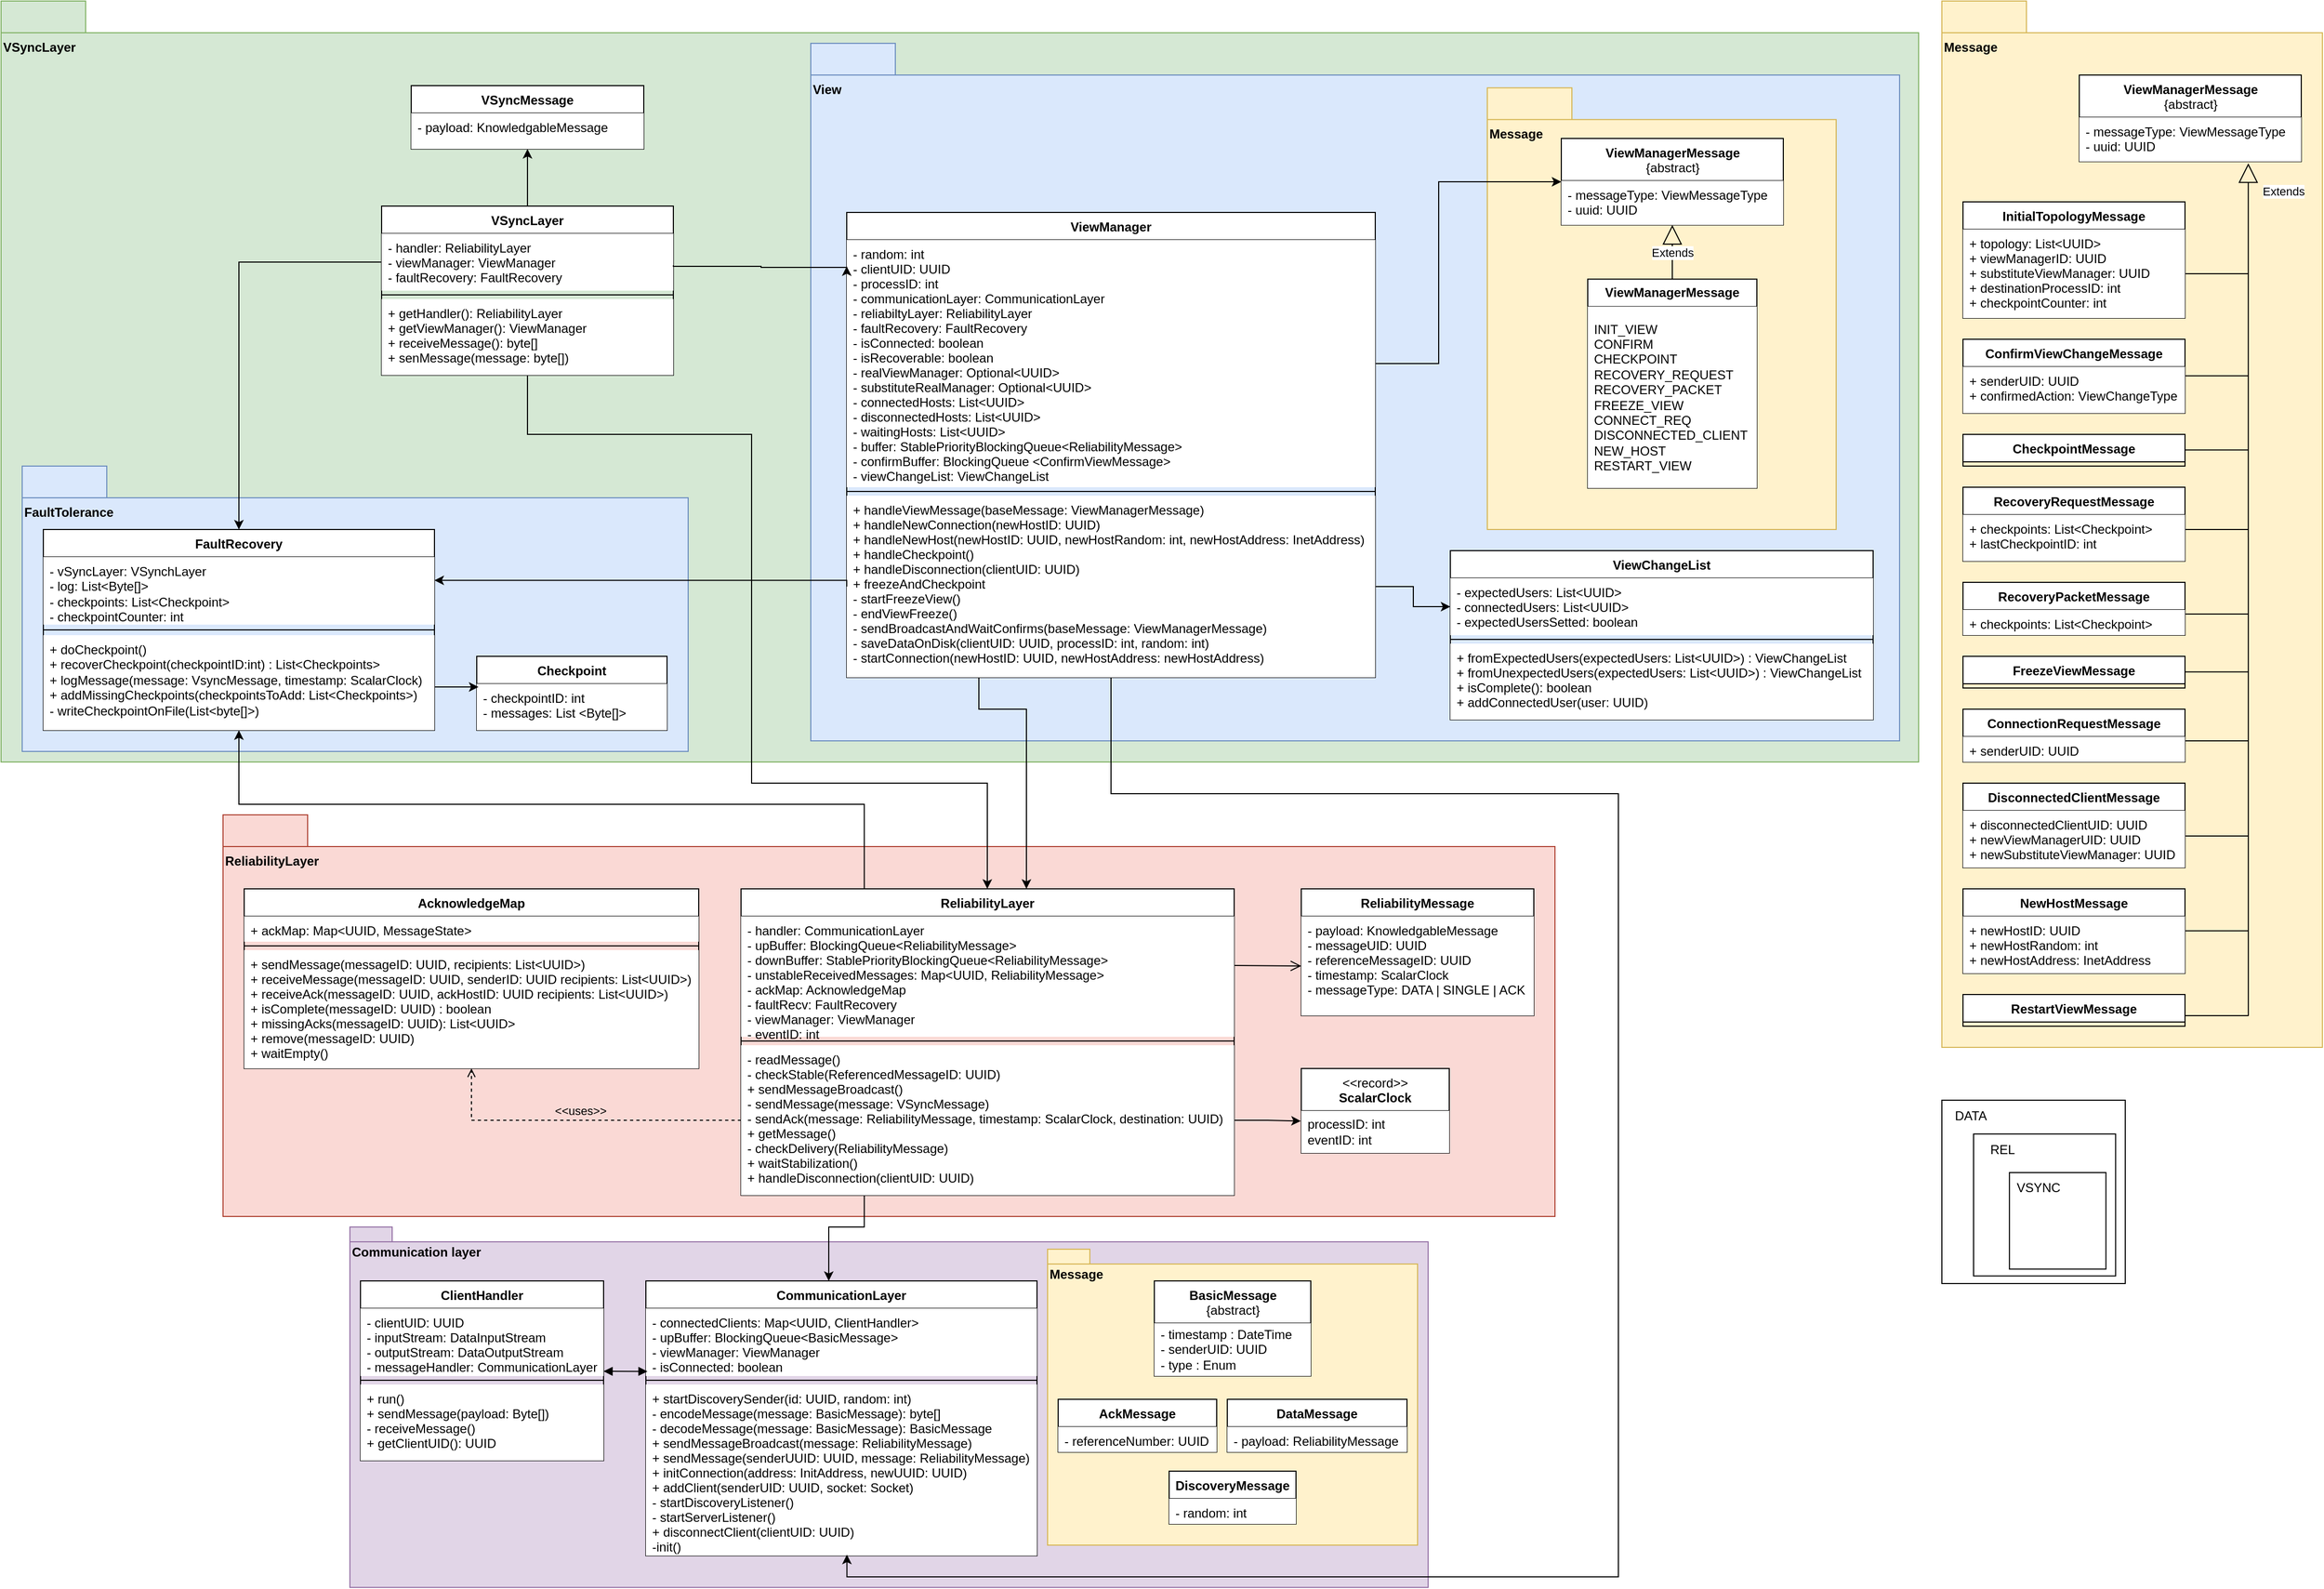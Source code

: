 <mxfile version="21.6.9" type="device" pages="2">
  <diagram id="uH54kyftliJ96vURA3TG" name="UML">
    <mxGraphModel dx="2590" dy="596" grid="1" gridSize="10" guides="1" tooltips="1" connect="1" arrows="1" fold="1" page="1" pageScale="1" pageWidth="1169" pageHeight="827" background="none" math="0" shadow="0">
      <root>
        <mxCell id="0" />
        <mxCell id="1" parent="0" />
        <mxCell id="aEsfOTunfuwP_dCFcCgE-9" value="VSyncLayer" style="shape=folder;fontStyle=1;tabWidth=80;tabHeight=30;tabPosition=left;html=1;boundedLbl=1;whiteSpace=wrap;align=left;verticalAlign=top;fillColor=#d5e8d4;strokeColor=#82b366;" parent="1" vertex="1">
          <mxGeometry x="-1066" y="90" width="1814" height="720" as="geometry" />
        </mxCell>
        <mxCell id="Ba6T_ooh9Mtlx2RINqY4-15" value="" style="group" parent="1" vertex="1" connectable="0">
          <mxGeometry x="-736" y="1250" width="1020" height="341" as="geometry" />
        </mxCell>
        <mxCell id="Ba6T_ooh9Mtlx2RINqY4-1" value="Communication layer" style="shape=folder;fontStyle=1;spacingTop=10;tabWidth=40;tabHeight=14;tabPosition=left;html=1;whiteSpace=wrap;align=left;verticalAlign=top;labelBackgroundColor=none;fillColor=#e1d5e7;strokeColor=#9673a6;" parent="Ba6T_ooh9Mtlx2RINqY4-15" vertex="1">
          <mxGeometry width="1020" height="341" as="geometry" />
        </mxCell>
        <mxCell id="1DaD0b_Yj19bJ4eFErKd-1" value="CommunicationLayer" style="swimlane;fontStyle=1;align=center;verticalAlign=top;childLayout=stackLayout;horizontal=1;startSize=26;horizontalStack=0;resizeParent=1;resizeParentMax=0;resizeLast=0;collapsible=1;marginBottom=0;" parent="Ba6T_ooh9Mtlx2RINqY4-15" vertex="1">
          <mxGeometry x="280" y="51" width="370" height="260" as="geometry" />
        </mxCell>
        <mxCell id="1DaD0b_Yj19bJ4eFErKd-2" value="- connectedClients: Map&lt;UUID, ClientHandler&gt;&#xa;- upBuffer: BlockingQueue&lt;BasicMessage&gt;&#xa;- viewManager: ViewManager&#xa;- isConnected: boolean" style="text;strokeColor=none;fillColor=default;align=left;verticalAlign=top;spacingLeft=4;spacingRight=4;overflow=hidden;rotatable=0;points=[[0,0.5],[1,0.5]];portConstraint=eastwest;" parent="1DaD0b_Yj19bJ4eFErKd-1" vertex="1">
          <mxGeometry y="26" width="370" height="64" as="geometry" />
        </mxCell>
        <mxCell id="1DaD0b_Yj19bJ4eFErKd-3" value="" style="line;strokeWidth=1;fillColor=default;align=left;verticalAlign=middle;spacingTop=-1;spacingLeft=3;spacingRight=3;rotatable=0;labelPosition=right;points=[];portConstraint=eastwest;strokeColor=default;" parent="1DaD0b_Yj19bJ4eFErKd-1" vertex="1">
          <mxGeometry y="90" width="370" height="8" as="geometry" />
        </mxCell>
        <mxCell id="1DaD0b_Yj19bJ4eFErKd-4" value="+ startDiscoverySender(id: UUID, random: int)&#xa;- encodeMessage(message: BasicMessage): byte[]&#xa;- decodeMessage(message: BasicMessage): BasicMessage&#xa;+ sendMessageBroadcast(message: ReliabilityMessage)&#xa;+ sendMessage(senderUUID: UUID, message: ReliabilityMessage)&#xa;+ initConnection(address: InitAddress, newUUID: UUID)&#xa;+ addClient(senderUID: UUID, socket: Socket)&#xa;- startDiscoveryListener()&#xa;- startServerListener()&#xa;+ disconnectClient(clientUID: UUID)&#xa;-init()" style="text;strokeColor=none;fillColor=default;align=left;verticalAlign=top;spacingLeft=4;spacingRight=4;overflow=hidden;rotatable=0;points=[[0,0.5],[1,0.5]];portConstraint=eastwest;" parent="1DaD0b_Yj19bJ4eFErKd-1" vertex="1">
          <mxGeometry y="98" width="370" height="162" as="geometry" />
        </mxCell>
        <mxCell id="ZzXIpPAD5MCdEfTn8lEt-1" value="ClientHandler" style="swimlane;fontStyle=1;align=center;verticalAlign=top;childLayout=stackLayout;horizontal=1;startSize=26;horizontalStack=0;resizeParent=1;resizeParentMax=0;resizeLast=0;collapsible=1;marginBottom=0;fillColor=default;labelBackgroundColor=none;gradientColor=none;" parent="Ba6T_ooh9Mtlx2RINqY4-15" vertex="1">
          <mxGeometry x="10" y="51" width="230" height="170" as="geometry" />
        </mxCell>
        <mxCell id="ZzXIpPAD5MCdEfTn8lEt-2" value="- clientUID: UUID&#xa;- inputStream: DataInputStream&#xa;- outputStream: DataOutputStream&#xa;- messageHandler: CommunicationLayer" style="text;strokeColor=none;fillColor=default;align=left;verticalAlign=top;spacingLeft=4;spacingRight=4;overflow=hidden;rotatable=0;points=[[0,0.5],[1,0.5]];portConstraint=eastwest;" parent="ZzXIpPAD5MCdEfTn8lEt-1" vertex="1">
          <mxGeometry y="26" width="230" height="64" as="geometry" />
        </mxCell>
        <mxCell id="ZzXIpPAD5MCdEfTn8lEt-3" value="" style="line;strokeWidth=1;fillColor=default;align=left;verticalAlign=middle;spacingTop=-1;spacingLeft=3;spacingRight=3;rotatable=0;labelPosition=right;points=[];portConstraint=eastwest;strokeColor=default;" parent="ZzXIpPAD5MCdEfTn8lEt-1" vertex="1">
          <mxGeometry y="90" width="230" height="8" as="geometry" />
        </mxCell>
        <mxCell id="ZzXIpPAD5MCdEfTn8lEt-4" value="+ run()&#xa;+ sendMessage(payload: Byte[])&#xa;- receiveMessage()&#xa;+ getClientUID(): UUID" style="text;strokeColor=none;fillColor=default;align=left;verticalAlign=top;spacingLeft=4;spacingRight=4;overflow=hidden;rotatable=0;points=[[0,0.5],[1,0.5]];portConstraint=eastwest;" parent="ZzXIpPAD5MCdEfTn8lEt-1" vertex="1">
          <mxGeometry y="98" width="230" height="72" as="geometry" />
        </mxCell>
        <mxCell id="Ba6T_ooh9Mtlx2RINqY4-14" value="" style="group" parent="Ba6T_ooh9Mtlx2RINqY4-15" vertex="1" connectable="0">
          <mxGeometry x="660" y="21" width="350" height="280" as="geometry" />
        </mxCell>
        <mxCell id="Ba6T_ooh9Mtlx2RINqY4-6" value="Message" style="shape=folder;fontStyle=1;spacingTop=10;tabWidth=40;tabHeight=14;tabPosition=left;html=1;whiteSpace=wrap;align=left;verticalAlign=top;fillColor=#fff2cc;strokeColor=#d6b656;" parent="Ba6T_ooh9Mtlx2RINqY4-14" vertex="1">
          <mxGeometry width="350" height="280" as="geometry" />
        </mxCell>
        <mxCell id="1DaD0b_Yj19bJ4eFErKd-9" value="AckMessage" style="swimlane;fontStyle=1;align=center;verticalAlign=top;childLayout=stackLayout;horizontal=1;startSize=26;horizontalStack=0;resizeParent=1;resizeParentMax=0;resizeLast=0;collapsible=1;marginBottom=0;" parent="Ba6T_ooh9Mtlx2RINqY4-14" vertex="1">
          <mxGeometry x="10" y="142" width="150" height="50" as="geometry" />
        </mxCell>
        <mxCell id="1DaD0b_Yj19bJ4eFErKd-10" value="- referenceNumber: UUID" style="text;strokeColor=none;fillColor=default;align=left;verticalAlign=top;spacingLeft=4;spacingRight=4;overflow=hidden;rotatable=0;points=[[0,0.5],[1,0.5]];portConstraint=eastwest;" parent="1DaD0b_Yj19bJ4eFErKd-9" vertex="1">
          <mxGeometry y="26" width="150" height="24" as="geometry" />
        </mxCell>
        <mxCell id="1DaD0b_Yj19bJ4eFErKd-29" value="DiscoveryMessage" style="swimlane;fontStyle=1;align=center;verticalAlign=top;childLayout=stackLayout;horizontal=1;startSize=26;horizontalStack=0;resizeParent=1;resizeParentMax=0;resizeLast=0;collapsible=1;marginBottom=0;" parent="Ba6T_ooh9Mtlx2RINqY4-14" vertex="1">
          <mxGeometry x="115" y="210" width="120" height="50" as="geometry" />
        </mxCell>
        <mxCell id="1DaD0b_Yj19bJ4eFErKd-30" value="- random: int" style="text;strokeColor=none;fillColor=default;align=left;verticalAlign=top;spacingLeft=4;spacingRight=4;overflow=hidden;rotatable=0;points=[[0,0.5],[1,0.5]];portConstraint=eastwest;" parent="1DaD0b_Yj19bJ4eFErKd-29" vertex="1">
          <mxGeometry y="26" width="120" height="24" as="geometry" />
        </mxCell>
        <mxCell id="1DaD0b_Yj19bJ4eFErKd-38" value="&lt;b&gt;BasicMessage&lt;/b&gt;&lt;br&gt;{abstract}" style="swimlane;fontStyle=0;align=center;verticalAlign=top;childLayout=stackLayout;horizontal=1;startSize=40;horizontalStack=0;resizeParent=1;resizeParentMax=0;resizeLast=0;collapsible=0;marginBottom=0;html=1;" parent="Ba6T_ooh9Mtlx2RINqY4-14" vertex="1">
          <mxGeometry x="101" y="30" width="148" height="90" as="geometry" />
        </mxCell>
        <mxCell id="1DaD0b_Yj19bJ4eFErKd-40" value="- timestamp : DateTime&lt;br&gt;- senderUID: UUID&lt;br&gt;- type : Enum" style="text;html=1;strokeColor=none;fillColor=default;align=left;verticalAlign=middle;spacingLeft=4;spacingRight=4;overflow=hidden;rotatable=0;points=[[0,0.5],[1,0.5]];portConstraint=eastwest;" parent="1DaD0b_Yj19bJ4eFErKd-38" vertex="1">
          <mxGeometry y="40" width="148" height="50" as="geometry" />
        </mxCell>
        <mxCell id="Ba6T_ooh9Mtlx2RINqY4-9" value="DataMessage" style="swimlane;fontStyle=1;align=center;verticalAlign=top;childLayout=stackLayout;horizontal=1;startSize=26;horizontalStack=0;resizeParent=1;resizeParentMax=0;resizeLast=0;collapsible=1;marginBottom=0;" parent="Ba6T_ooh9Mtlx2RINqY4-14" vertex="1">
          <mxGeometry x="170" y="142" width="170" height="50" as="geometry" />
        </mxCell>
        <mxCell id="Ba6T_ooh9Mtlx2RINqY4-10" value="- payload: ReliabilityMessage" style="text;strokeColor=none;fillColor=default;align=left;verticalAlign=top;spacingLeft=4;spacingRight=4;overflow=hidden;rotatable=0;points=[[0,0.5],[1,0.5]];portConstraint=eastwest;" parent="Ba6T_ooh9Mtlx2RINqY4-9" vertex="1">
          <mxGeometry y="26" width="170" height="24" as="geometry" />
        </mxCell>
        <mxCell id="Ba6T_ooh9Mtlx2RINqY4-5" value="" style="endArrow=block;startArrow=block;endFill=1;startFill=1;html=1;rounded=0;entryX=0.004;entryY=0.932;entryDx=0;entryDy=0;entryPerimeter=0;" parent="Ba6T_ooh9Mtlx2RINqY4-15" source="ZzXIpPAD5MCdEfTn8lEt-1" target="1DaD0b_Yj19bJ4eFErKd-2" edge="1">
          <mxGeometry width="160" relative="1" as="geometry">
            <mxPoint x="-610" y="820" as="sourcePoint" />
            <mxPoint x="-760" y="705" as="targetPoint" />
          </mxGeometry>
        </mxCell>
        <mxCell id="lyg6dC3rX3kRESFx8bJX-54" style="edgeStyle=orthogonalEdgeStyle;rounded=0;orthogonalLoop=1;jettySize=auto;html=1;exitX=0.5;exitY=0;exitDx=0;exitDy=0;entryX=0.5;entryY=1;entryDx=0;entryDy=0;" edge="1" parent="1" source="1DaD0b_Yj19bJ4eFErKd-21" target="lyg6dC3rX3kRESFx8bJX-52">
          <mxGeometry relative="1" as="geometry" />
        </mxCell>
        <mxCell id="1DaD0b_Yj19bJ4eFErKd-21" value="VSyncLayer" style="swimlane;fontStyle=1;align=center;verticalAlign=top;childLayout=stackLayout;horizontal=1;startSize=26;horizontalStack=0;resizeParent=1;resizeParentMax=0;resizeLast=0;collapsible=1;marginBottom=0;fillColor=default;" parent="1" vertex="1">
          <mxGeometry x="-706" y="284" width="276" height="160" as="geometry" />
        </mxCell>
        <mxCell id="1DaD0b_Yj19bJ4eFErKd-22" value="- handler: ReliabilityLayer&#xa;- viewManager: ViewManager&#xa;- faultRecovery: FaultRecovery" style="text;strokeColor=none;fillColor=default;align=left;verticalAlign=top;spacingLeft=4;spacingRight=4;overflow=hidden;rotatable=0;points=[[0,0.5],[1,0.5]];portConstraint=eastwest;" parent="1DaD0b_Yj19bJ4eFErKd-21" vertex="1">
          <mxGeometry y="26" width="276" height="54" as="geometry" />
        </mxCell>
        <mxCell id="1DaD0b_Yj19bJ4eFErKd-23" value="" style="line;strokeWidth=1;fillColor=none;align=left;verticalAlign=middle;spacingTop=-1;spacingLeft=3;spacingRight=3;rotatable=0;labelPosition=right;points=[];portConstraint=eastwest;strokeColor=inherit;" parent="1DaD0b_Yj19bJ4eFErKd-21" vertex="1">
          <mxGeometry y="80" width="276" height="8" as="geometry" />
        </mxCell>
        <mxCell id="1DaD0b_Yj19bJ4eFErKd-24" value="+ getHandler(): ReliabilityLayer&#xa;+ getViewManager(): ViewManager&#xa;+ receiveMessage(): byte[]&#xa;+ senMessage(message: byte[])" style="text;strokeColor=none;fillColor=default;align=left;verticalAlign=top;spacingLeft=4;spacingRight=4;overflow=hidden;rotatable=0;points=[[0,0.5],[1,0.5]];portConstraint=eastwest;" parent="1DaD0b_Yj19bJ4eFErKd-21" vertex="1">
          <mxGeometry y="88" width="276" height="72" as="geometry" />
        </mxCell>
        <mxCell id="lyg6dC3rX3kRESFx8bJX-3" value="" style="group" vertex="1" connectable="0" parent="1">
          <mxGeometry x="-856" y="860" width="1260" height="380" as="geometry" />
        </mxCell>
        <mxCell id="aEsfOTunfuwP_dCFcCgE-8" value="ReliabilityLayer" style="shape=folder;fontStyle=1;tabWidth=80;tabHeight=30;tabPosition=left;html=1;boundedLbl=1;whiteSpace=wrap;align=left;verticalAlign=top;fillColor=#fad9d5;strokeColor=#ae4132;" parent="lyg6dC3rX3kRESFx8bJX-3" vertex="1">
          <mxGeometry width="1260" height="380" as="geometry" />
        </mxCell>
        <mxCell id="1DaD0b_Yj19bJ4eFErKd-13" value="ReliabilityLayer" style="swimlane;fontStyle=1;align=center;verticalAlign=top;childLayout=stackLayout;horizontal=1;startSize=26;horizontalStack=0;resizeParent=1;resizeParentMax=0;resizeLast=0;collapsible=1;marginBottom=0;" parent="lyg6dC3rX3kRESFx8bJX-3" vertex="1">
          <mxGeometry x="490" y="70" width="466.52" height="290" as="geometry" />
        </mxCell>
        <mxCell id="1DaD0b_Yj19bJ4eFErKd-14" value="- handler: CommunicationLayer&#xa;- upBuffer: BlockingQueue&lt;ReliabilityMessage&gt;&#xa;- downBuffer: StablePriorityBlockingQueue&lt;ReliabilityMessage&gt;&#xa;- unstableReceivedMessages: Map&lt;UUID, ReliabilityMessage&gt;&#xa;- ackMap: AcknowledgeMap&#xa;- faultRecv: FaultRecovery&#xa;- viewManager: ViewManager&#xa;- eventID: int" style="text;strokeColor=none;fillColor=default;align=left;verticalAlign=top;spacingLeft=4;spacingRight=4;overflow=hidden;rotatable=0;points=[[0,0.5],[1,0.5]];portConstraint=eastwest;" parent="1DaD0b_Yj19bJ4eFErKd-13" vertex="1">
          <mxGeometry y="26" width="466.52" height="114" as="geometry" />
        </mxCell>
        <mxCell id="1DaD0b_Yj19bJ4eFErKd-15" value="" style="line;strokeWidth=1;fillColor=default;align=left;verticalAlign=middle;spacingTop=-1;spacingLeft=3;spacingRight=3;rotatable=0;labelPosition=right;points=[];portConstraint=eastwest;strokeColor=inherit;" parent="1DaD0b_Yj19bJ4eFErKd-13" vertex="1">
          <mxGeometry y="140" width="466.52" height="8" as="geometry" />
        </mxCell>
        <mxCell id="1DaD0b_Yj19bJ4eFErKd-16" value="- readMessage()&#xa;- checkStable(ReferencedMessageID: UUID)&#xa;+ sendMessageBroadcast()&#xa;- sendMessage(message: VSyncMessage)&#xa;- sendAck(message: ReliabilityMessage, timestamp: ScalarClock, destination: UUID)&#xa;+ getMessage()&#xa;- checkDelivery(ReliabilityMessage)&#xa;+ waitStabilization()&#xa;+ handleDisconnection(clientUID: UUID)&#xa;" style="text;strokeColor=none;fillColor=default;align=left;verticalAlign=top;spacingLeft=4;spacingRight=4;overflow=hidden;rotatable=0;points=[[0,0.5],[1,0.5]];portConstraint=eastwest;" parent="1DaD0b_Yj19bJ4eFErKd-13" vertex="1">
          <mxGeometry y="148" width="466.52" height="142" as="geometry" />
        </mxCell>
        <mxCell id="1DaD0b_Yj19bJ4eFErKd-17" value="ReliabilityMessage" style="swimlane;fontStyle=1;align=center;verticalAlign=top;childLayout=stackLayout;horizontal=1;startSize=26;horizontalStack=0;resizeParent=1;resizeParentMax=0;resizeLast=0;collapsible=1;marginBottom=0;" parent="lyg6dC3rX3kRESFx8bJX-3" vertex="1">
          <mxGeometry x="1020" y="70" width="220" height="120" as="geometry" />
        </mxCell>
        <mxCell id="1DaD0b_Yj19bJ4eFErKd-18" value="- payload: KnowledgableMessage&#xa;- messageUID: UUID&#xa;- referenceMessageID: UUID&#xa;- timestamp: ScalarClock&#xa;- messageType: DATA | SINGLE | ACK" style="text;strokeColor=none;fillColor=default;align=left;verticalAlign=top;spacingLeft=4;spacingRight=4;overflow=hidden;rotatable=0;points=[[0,0.5],[1,0.5]];portConstraint=eastwest;" parent="1DaD0b_Yj19bJ4eFErKd-17" vertex="1">
          <mxGeometry y="26" width="220" height="94" as="geometry" />
        </mxCell>
        <mxCell id="aEsfOTunfuwP_dCFcCgE-1" value="&amp;lt;&amp;lt;record&amp;gt;&amp;gt;&lt;br&gt;&lt;b&gt;ScalarClock&lt;/b&gt;" style="swimlane;fontStyle=0;align=center;verticalAlign=top;childLayout=stackLayout;horizontal=1;startSize=40;horizontalStack=0;resizeParent=1;resizeParentMax=0;resizeLast=0;collapsible=0;marginBottom=0;html=1;whiteSpace=wrap;" parent="lyg6dC3rX3kRESFx8bJX-3" vertex="1">
          <mxGeometry x="1020" y="240" width="140" height="80" as="geometry" />
        </mxCell>
        <mxCell id="aEsfOTunfuwP_dCFcCgE-2" value="processID: int&lt;br&gt;eventID: int" style="text;html=1;strokeColor=none;fillColor=default;align=left;verticalAlign=middle;spacingLeft=4;spacingRight=4;overflow=hidden;rotatable=0;points=[[0,0.5],[1,0.5]];portConstraint=eastwest;whiteSpace=wrap;" parent="aEsfOTunfuwP_dCFcCgE-1" vertex="1">
          <mxGeometry y="40" width="140" height="40" as="geometry" />
        </mxCell>
        <mxCell id="aEsfOTunfuwP_dCFcCgE-3" value="AcknowledgeMap" style="swimlane;fontStyle=1;align=center;verticalAlign=top;childLayout=stackLayout;horizontal=1;startSize=26;horizontalStack=0;resizeParent=1;resizeParentMax=0;resizeLast=0;collapsible=1;marginBottom=0;" parent="lyg6dC3rX3kRESFx8bJX-3" vertex="1">
          <mxGeometry x="20" y="70" width="430" height="170" as="geometry" />
        </mxCell>
        <mxCell id="aEsfOTunfuwP_dCFcCgE-4" value="+ ackMap: Map&lt;UUID, MessageState&gt;" style="text;strokeColor=none;fillColor=default;align=left;verticalAlign=top;spacingLeft=4;spacingRight=4;overflow=hidden;rotatable=0;points=[[0,0.5],[1,0.5]];portConstraint=eastwest;" parent="aEsfOTunfuwP_dCFcCgE-3" vertex="1">
          <mxGeometry y="26" width="430" height="24" as="geometry" />
        </mxCell>
        <mxCell id="aEsfOTunfuwP_dCFcCgE-5" value="" style="line;strokeWidth=1;fillColor=none;align=left;verticalAlign=middle;spacingTop=-1;spacingLeft=3;spacingRight=3;rotatable=0;labelPosition=right;points=[];portConstraint=eastwest;strokeColor=inherit;" parent="aEsfOTunfuwP_dCFcCgE-3" vertex="1">
          <mxGeometry y="50" width="430" height="8" as="geometry" />
        </mxCell>
        <mxCell id="aEsfOTunfuwP_dCFcCgE-6" value="+ sendMessage(messageID: UUID, recipients: List&lt;UUID&gt;)&#xa;+ receiveMessage(messageID: UUID, senderID: UUID recipients: List&lt;UUID&gt;)&#xa;+ receiveAck(messageID: UUID, ackHostID: UUID recipients: List&lt;UUID&gt;)&#xa;+ isComplete(messageID: UUID) : boolean&#xa;+ missingAcks(messageID: UUID): List&lt;UUID&gt;&#xa;+ remove(messageID: UUID)&#xa;+ waitEmpty()" style="text;strokeColor=none;fillColor=default;align=left;verticalAlign=top;spacingLeft=4;spacingRight=4;overflow=hidden;rotatable=0;points=[[0,0.5],[1,0.5]];portConstraint=eastwest;" parent="aEsfOTunfuwP_dCFcCgE-3" vertex="1">
          <mxGeometry y="58" width="430" height="112" as="geometry" />
        </mxCell>
        <mxCell id="aEsfOTunfuwP_dCFcCgE-10" value="&amp;lt;&amp;lt;uses&amp;gt;&amp;gt;" style="html=1;verticalAlign=bottom;labelBackgroundColor=none;endArrow=open;endFill=0;dashed=1;rounded=0;exitX=0;exitY=0.5;exitDx=0;exitDy=0;entryX=0.5;entryY=1;entryDx=0;entryDy=0;" parent="lyg6dC3rX3kRESFx8bJX-3" source="1DaD0b_Yj19bJ4eFErKd-16" target="aEsfOTunfuwP_dCFcCgE-3" edge="1">
          <mxGeometry width="160" relative="1" as="geometry">
            <mxPoint x="480" y="310" as="sourcePoint" />
            <mxPoint x="640" y="310" as="targetPoint" />
            <Array as="points">
              <mxPoint x="235" y="289" />
            </Array>
          </mxGeometry>
        </mxCell>
        <mxCell id="aEsfOTunfuwP_dCFcCgE-12" value="" style="endArrow=open;startArrow=none;endFill=0;startFill=0;endSize=8;html=1;verticalAlign=bottom;labelBackgroundColor=none;strokeWidth=1;rounded=0;exitX=1;exitY=0.25;exitDx=0;exitDy=0;entryX=0;entryY=0.5;entryDx=0;entryDy=0;" parent="lyg6dC3rX3kRESFx8bJX-3" source="1DaD0b_Yj19bJ4eFErKd-13" target="1DaD0b_Yj19bJ4eFErKd-18" edge="1">
          <mxGeometry width="160" relative="1" as="geometry">
            <mxPoint x="990" y="210" as="sourcePoint" />
            <mxPoint x="1150" y="210" as="targetPoint" />
          </mxGeometry>
        </mxCell>
        <mxCell id="aEsfOTunfuwP_dCFcCgE-13" style="edgeStyle=orthogonalEdgeStyle;rounded=0;orthogonalLoop=1;jettySize=auto;html=1;exitX=1;exitY=0.5;exitDx=0;exitDy=0;entryX=-0.003;entryY=0.243;entryDx=0;entryDy=0;entryPerimeter=0;" parent="lyg6dC3rX3kRESFx8bJX-3" source="1DaD0b_Yj19bJ4eFErKd-16" target="aEsfOTunfuwP_dCFcCgE-2" edge="1">
          <mxGeometry relative="1" as="geometry" />
        </mxCell>
        <mxCell id="lyg6dC3rX3kRESFx8bJX-6" value="" style="group" vertex="1" connectable="0" parent="1">
          <mxGeometry x="-1046" y="530" width="635" height="270" as="geometry" />
        </mxCell>
        <mxCell id="aEsfOTunfuwP_dCFcCgE-18" value="FaultTolerance" style="shape=folder;fontStyle=1;tabWidth=80;tabHeight=30;tabPosition=left;html=1;boundedLbl=1;whiteSpace=wrap;align=left;verticalAlign=top;fillColor=#dae8fc;strokeColor=#6c8ebf;" parent="lyg6dC3rX3kRESFx8bJX-6" vertex="1">
          <mxGeometry width="630" height="270" as="geometry" />
        </mxCell>
        <mxCell id="AYSSWB5bRMuOiGuen173-1" value="FaultRecovery" style="swimlane;fontStyle=1;align=center;verticalAlign=top;childLayout=stackLayout;horizontal=1;startSize=26;horizontalStack=0;resizeParent=1;resizeParentMax=0;resizeLast=0;collapsible=1;marginBottom=0;whiteSpace=wrap;html=1;" parent="lyg6dC3rX3kRESFx8bJX-6" vertex="1">
          <mxGeometry x="20" y="60" width="370" height="190" as="geometry" />
        </mxCell>
        <mxCell id="K63n-2hImcbEGLhtLo0a-7" value="- vSyncLayer: VSynchLayer&lt;br&gt;- log: List&amp;lt;Byte[]&amp;gt;&lt;br&gt;- checkpoints: List&amp;lt;Checkpoint&amp;gt;&lt;br&gt;- checkpointCounter: int" style="text;strokeColor=none;fillColor=default;align=left;verticalAlign=top;spacingLeft=4;spacingRight=4;overflow=hidden;rotatable=0;points=[[0,0.5],[1,0.5]];portConstraint=eastwest;whiteSpace=wrap;html=1;" parent="AYSSWB5bRMuOiGuen173-1" vertex="1">
          <mxGeometry y="26" width="370" height="64" as="geometry" />
        </mxCell>
        <mxCell id="AYSSWB5bRMuOiGuen173-3" value="" style="line;strokeWidth=1;fillColor=none;align=left;verticalAlign=middle;spacingTop=-1;spacingLeft=3;spacingRight=3;rotatable=0;labelPosition=right;points=[];portConstraint=eastwest;strokeColor=inherit;" parent="AYSSWB5bRMuOiGuen173-1" vertex="1">
          <mxGeometry y="90" width="370" height="10" as="geometry" />
        </mxCell>
        <mxCell id="AYSSWB5bRMuOiGuen173-4" value="+ doCheckpoint()&lt;br&gt;+ recoverCheckpoint(checkpointID:int) : List&amp;lt;Checkpoints&amp;gt;&lt;br&gt;+ logMessage(message: VsyncMessage, timestamp: ScalarClock)&lt;br&gt;+ addMissingCheckpoints(checkpointsToAdd: List&amp;lt;Checkpoints&amp;gt;)&lt;br&gt;- writeCheckpointOnFile(List&amp;lt;byte[]&amp;gt;)" style="text;strokeColor=none;fillColor=default;align=left;verticalAlign=top;spacingLeft=4;spacingRight=4;overflow=hidden;rotatable=0;points=[[0,0.5],[1,0.5]];portConstraint=eastwest;whiteSpace=wrap;html=1;" parent="AYSSWB5bRMuOiGuen173-1" vertex="1">
          <mxGeometry y="100" width="370" height="90" as="geometry" />
        </mxCell>
        <mxCell id="K63n-2hImcbEGLhtLo0a-18" value="Checkpoint" style="swimlane;fontStyle=1;align=center;verticalAlign=top;childLayout=stackLayout;horizontal=1;startSize=26;horizontalStack=0;resizeParent=1;resizeParentMax=0;resizeLast=0;collapsible=1;marginBottom=0;whiteSpace=wrap;html=1;" parent="lyg6dC3rX3kRESFx8bJX-6" vertex="1">
          <mxGeometry x="430" y="180" width="180" height="70" as="geometry" />
        </mxCell>
        <mxCell id="K63n-2hImcbEGLhtLo0a-19" value="- checkpointID: int&lt;br&gt;- messages: List &amp;lt;Byte[]&amp;gt;" style="text;strokeColor=none;fillColor=default;align=left;verticalAlign=top;spacingLeft=4;spacingRight=4;overflow=hidden;rotatable=0;points=[[0,0.5],[1,0.5]];portConstraint=eastwest;whiteSpace=wrap;html=1;" parent="K63n-2hImcbEGLhtLo0a-18" vertex="1">
          <mxGeometry y="26" width="180" height="44" as="geometry" />
        </mxCell>
        <mxCell id="aEsfOTunfuwP_dCFcCgE-19" style="edgeStyle=orthogonalEdgeStyle;rounded=0;orthogonalLoop=1;jettySize=auto;html=1;entryX=0.009;entryY=0.069;entryDx=0;entryDy=0;entryPerimeter=0;" parent="lyg6dC3rX3kRESFx8bJX-6" source="AYSSWB5bRMuOiGuen173-4" target="K63n-2hImcbEGLhtLo0a-19" edge="1">
          <mxGeometry relative="1" as="geometry">
            <Array as="points">
              <mxPoint x="410" y="209" />
              <mxPoint x="410" y="209" />
            </Array>
          </mxGeometry>
        </mxCell>
        <mxCell id="K63n-2hImcbEGLhtLo0a-3" style="edgeStyle=orthogonalEdgeStyle;rounded=0;orthogonalLoop=1;jettySize=auto;html=1;exitX=0.25;exitY=0;exitDx=0;exitDy=0;entryX=0.5;entryY=1;entryDx=0;entryDy=0;" parent="1" source="1DaD0b_Yj19bJ4eFErKd-13" target="AYSSWB5bRMuOiGuen173-1" edge="1">
          <mxGeometry relative="1" as="geometry">
            <Array as="points">
              <mxPoint x="-249" y="850" />
              <mxPoint x="-841" y="850" />
            </Array>
            <mxPoint x="-196" y="850" as="sourcePoint" />
            <mxPoint x="-836" y="820" as="targetPoint" />
          </mxGeometry>
        </mxCell>
        <mxCell id="lyg6dC3rX3kRESFx8bJX-37" value="" style="group" vertex="1" connectable="0" parent="1">
          <mxGeometry x="-300" y="130" width="1030" height="660" as="geometry" />
        </mxCell>
        <mxCell id="lyg6dC3rX3kRESFx8bJX-9" value="View&lt;br&gt;" style="shape=folder;fontStyle=1;tabWidth=80;tabHeight=30;tabPosition=left;html=1;boundedLbl=1;whiteSpace=wrap;align=left;verticalAlign=top;fillColor=#dae8fc;strokeColor=#6c8ebf;" vertex="1" parent="lyg6dC3rX3kRESFx8bJX-37">
          <mxGeometry width="1030" height="660" as="geometry" />
        </mxCell>
        <mxCell id="lyg6dC3rX3kRESFx8bJX-42" style="edgeStyle=orthogonalEdgeStyle;rounded=0;orthogonalLoop=1;jettySize=auto;html=1;exitX=1;exitY=0.5;exitDx=0;exitDy=0;entryX=0;entryY=0.5;entryDx=0;entryDy=0;" edge="1" parent="lyg6dC3rX3kRESFx8bJX-37" source="lyg6dC3rX3kRESFx8bJX-13" target="lyg6dC3rX3kRESFx8bJX-15">
          <mxGeometry relative="1" as="geometry">
            <Array as="points">
              <mxPoint x="570" y="514" />
              <mxPoint x="570" y="533" />
            </Array>
          </mxGeometry>
        </mxCell>
        <mxCell id="lyg6dC3rX3kRESFx8bJX-10" value="ViewManager" style="swimlane;fontStyle=1;align=center;verticalAlign=top;childLayout=stackLayout;horizontal=1;startSize=26;horizontalStack=0;resizeParent=1;resizeParentMax=0;resizeLast=0;collapsible=1;marginBottom=0;fillColor=default;" vertex="1" parent="lyg6dC3rX3kRESFx8bJX-37">
          <mxGeometry x="34" y="160" width="500" height="440" as="geometry" />
        </mxCell>
        <mxCell id="lyg6dC3rX3kRESFx8bJX-11" value="- random: int&#xa;- clientUID: UUID&#xa;- processID: int&#xa;- communicationLayer: CommunicationLayer&#xa;- reliabiltyLayer: ReliabilityLayer&#xa;- faultRecovery: FaultRecovery&#xa;- isConnected: boolean&#xa;- isRecoverable: boolean&#xa;- realViewManager: Optional&lt;UUID&gt;&#xa;- substituteRealManager: Optional&lt;UUID&gt;&#xa;- connectedHosts: List&lt;UUID&gt;&#xa;- disconnectedHosts: List&lt;UUID&gt;&#xa;- waitingHosts: List&lt;UUID&gt;&#xa;- buffer: StablePriorityBlockingQueue&lt;ReliabilityMessage&gt;&#xa;- confirmBuffer: BlockingQueue &lt;ConfirmViewMessage&gt;&#xa;- viewChangeList: ViewChangeList" style="text;strokeColor=none;fillColor=default;align=left;verticalAlign=top;spacingLeft=4;spacingRight=4;overflow=hidden;rotatable=0;points=[[0,0.5],[1,0.5]];portConstraint=eastwest;" vertex="1" parent="lyg6dC3rX3kRESFx8bJX-10">
          <mxGeometry y="26" width="500" height="234" as="geometry" />
        </mxCell>
        <mxCell id="lyg6dC3rX3kRESFx8bJX-12" value="" style="line;strokeWidth=1;fillColor=none;align=left;verticalAlign=middle;spacingTop=-1;spacingLeft=3;spacingRight=3;rotatable=0;labelPosition=right;points=[];portConstraint=eastwest;strokeColor=inherit;" vertex="1" parent="lyg6dC3rX3kRESFx8bJX-10">
          <mxGeometry y="260" width="500" height="8" as="geometry" />
        </mxCell>
        <mxCell id="lyg6dC3rX3kRESFx8bJX-13" value="+ handleViewMessage(baseMessage: ViewManagerMessage)&#xa;+ handleNewConnection(newHostID: UUID)&#xa;+ handleNewHost(newHostID: UUID, newHostRandom: int, newHostAddress: InetAddress)&#xa;+ handleCheckpoint()&#xa;+ handleDisconnection(clientUID: UUID)&#xa;+ freezeAndCheckpoint&#xa;- startFreezeView()&#xa;- endViewFreeze()&#xa;- sendBroadcastAndWaitConfirms(baseMessage: ViewManagerMessage)&#xa;- saveDataOnDisk(clientUID: UUID, processID: int, random: int)&#xa;- startConnection(newHostID: UUID, newHostAddress: newHostAddress)&#xa;" style="text;strokeColor=none;fillColor=default;align=left;verticalAlign=top;spacingLeft=4;spacingRight=4;overflow=hidden;rotatable=0;points=[[0,0.5],[1,0.5]];portConstraint=eastwest;" vertex="1" parent="lyg6dC3rX3kRESFx8bJX-10">
          <mxGeometry y="268" width="500" height="172" as="geometry" />
        </mxCell>
        <mxCell id="lyg6dC3rX3kRESFx8bJX-14" value="ViewChangeList" style="swimlane;fontStyle=1;align=center;verticalAlign=top;childLayout=stackLayout;horizontal=1;startSize=26;horizontalStack=0;resizeParent=1;resizeParentMax=0;resizeLast=0;collapsible=1;marginBottom=0;fillColor=default;" vertex="1" parent="lyg6dC3rX3kRESFx8bJX-37">
          <mxGeometry x="605" y="480" width="400" height="160" as="geometry" />
        </mxCell>
        <mxCell id="lyg6dC3rX3kRESFx8bJX-15" value="- expectedUsers: List&lt;UUID&gt;&#xa;- connectedUsers: List&lt;UUID&gt;&#xa;- expectedUsersSetted: boolean" style="text;strokeColor=none;fillColor=default;align=left;verticalAlign=top;spacingLeft=4;spacingRight=4;overflow=hidden;rotatable=0;points=[[0,0.5],[1,0.5]];portConstraint=eastwest;" vertex="1" parent="lyg6dC3rX3kRESFx8bJX-14">
          <mxGeometry y="26" width="400" height="54" as="geometry" />
        </mxCell>
        <mxCell id="lyg6dC3rX3kRESFx8bJX-16" value="" style="line;strokeWidth=1;fillColor=none;align=left;verticalAlign=middle;spacingTop=-1;spacingLeft=3;spacingRight=3;rotatable=0;labelPosition=right;points=[];portConstraint=eastwest;strokeColor=inherit;" vertex="1" parent="lyg6dC3rX3kRESFx8bJX-14">
          <mxGeometry y="80" width="400" height="8" as="geometry" />
        </mxCell>
        <mxCell id="lyg6dC3rX3kRESFx8bJX-17" value="+ fromExpectedUsers(expectedUsers: List&lt;UUID&gt;) : ViewChangeList&#xa;+ fromUnexpectedUsers(expectedUsers: List&lt;UUID&gt;) : ViewChangeList&#xa;+ isComplete(): boolean&#xa;+ addConnectedUser(user: UUID)" style="text;strokeColor=none;fillColor=default;align=left;verticalAlign=top;spacingLeft=4;spacingRight=4;overflow=hidden;rotatable=0;points=[[0,0.5],[1,0.5]];portConstraint=eastwest;" vertex="1" parent="lyg6dC3rX3kRESFx8bJX-14">
          <mxGeometry y="88" width="400" height="72" as="geometry" />
        </mxCell>
        <mxCell id="lyg6dC3rX3kRESFx8bJX-35" value="" style="group" vertex="1" connectable="0" parent="lyg6dC3rX3kRESFx8bJX-37">
          <mxGeometry x="640" y="42.17" width="330" height="417.83" as="geometry" />
        </mxCell>
        <mxCell id="lyg6dC3rX3kRESFx8bJX-18" value="Message" style="shape=folder;fontStyle=1;tabWidth=80;tabHeight=30;tabPosition=left;html=1;boundedLbl=1;whiteSpace=wrap;align=left;verticalAlign=top;fillColor=#fff2cc;strokeColor=#d6b656;container=0;" vertex="1" parent="lyg6dC3rX3kRESFx8bJX-35">
          <mxGeometry width="330" height="417.83" as="geometry" />
        </mxCell>
        <mxCell id="lyg6dC3rX3kRESFx8bJX-19" value="&lt;b&gt;ViewManagerMessage&lt;/b&gt;&lt;br&gt;{abstract}" style="swimlane;fontStyle=0;align=center;verticalAlign=top;childLayout=stackLayout;horizontal=1;startSize=40;horizontalStack=0;resizeParent=1;resizeParentMax=0;resizeLast=0;collapsible=0;marginBottom=0;html=1;" vertex="1" parent="lyg6dC3rX3kRESFx8bJX-35">
          <mxGeometry x="70" y="47.83" width="210" height="81.885" as="geometry" />
        </mxCell>
        <mxCell id="lyg6dC3rX3kRESFx8bJX-20" value="- messageType: ViewMessageType&lt;br&gt;- uuid: UUID" style="text;html=1;strokeColor=none;fillColor=default;align=left;verticalAlign=top;spacingLeft=4;spacingRight=4;overflow=hidden;rotatable=0;points=[[0,0.5],[1,0.5]];portConstraint=eastwest;horizontal=1;" vertex="1" parent="lyg6dC3rX3kRESFx8bJX-19">
          <mxGeometry y="40" width="210" height="41.885" as="geometry" />
        </mxCell>
        <mxCell id="lyg6dC3rX3kRESFx8bJX-22" value="&lt;b&gt;ViewManagerMessage&lt;/b&gt;" style="swimlane;fontStyle=0;childLayout=stackLayout;horizontal=1;startSize=26;fillColor=default;horizontalStack=0;resizeParent=1;resizeParentMax=0;resizeLast=0;collapsible=1;marginBottom=0;whiteSpace=wrap;html=1;" vertex="1" parent="lyg6dC3rX3kRESFx8bJX-35">
          <mxGeometry x="95" y="180.945" width="160" height="197.728" as="geometry" />
        </mxCell>
        <mxCell id="lyg6dC3rX3kRESFx8bJX-23" value="&lt;div style=&quot;&quot;&gt;&lt;p style=&quot;&quot;&gt;INIT_VIEW&lt;br&gt;CONFIRM&lt;br&gt;CHECKPOINT&lt;br&gt;RECOVERY_REQUEST&lt;br&gt;RECOVERY_PACKET&lt;br&gt;FREEZE_VIEW&lt;br&gt;CONNECT_REQ&lt;br&gt;DISCONNECTED_CLIENT&lt;br&gt;NEW_HOST&lt;br&gt;RESTART_VIEW&lt;/p&gt;&lt;/div&gt;" style="text;strokeColor=none;fillColor=default;align=left;verticalAlign=middle;spacingLeft=4;spacingRight=4;overflow=hidden;rotatable=0;points=[[0,0.5],[1,0.5]];portConstraint=eastwest;whiteSpace=wrap;html=1;labelPosition=center;verticalLabelPosition=middle;" vertex="1" parent="lyg6dC3rX3kRESFx8bJX-22">
          <mxGeometry y="26" width="160" height="171.728" as="geometry" />
        </mxCell>
        <mxCell id="lyg6dC3rX3kRESFx8bJX-34" value="Extends" style="endArrow=block;endSize=16;endFill=0;html=1;rounded=0;entryX=0.5;entryY=1;entryDx=0;entryDy=0;exitX=0.5;exitY=0;exitDx=0;exitDy=0;" edge="1" parent="lyg6dC3rX3kRESFx8bJX-35" source="lyg6dC3rX3kRESFx8bJX-22" target="lyg6dC3rX3kRESFx8bJX-19">
          <mxGeometry width="160" relative="1" as="geometry">
            <mxPoint x="-210" y="277.83" as="sourcePoint" />
            <mxPoint x="-50" y="277.83" as="targetPoint" />
          </mxGeometry>
        </mxCell>
        <mxCell id="lyg6dC3rX3kRESFx8bJX-32" style="edgeStyle=orthogonalEdgeStyle;rounded=0;orthogonalLoop=1;jettySize=auto;html=1;exitX=1;exitY=0.5;exitDx=0;exitDy=0;" edge="1" parent="lyg6dC3rX3kRESFx8bJX-37" source="lyg6dC3rX3kRESFx8bJX-11" target="lyg6dC3rX3kRESFx8bJX-19">
          <mxGeometry relative="1" as="geometry">
            <Array as="points">
              <mxPoint x="594" y="303" />
              <mxPoint x="594" y="131" />
            </Array>
          </mxGeometry>
        </mxCell>
        <mxCell id="lyg6dC3rX3kRESFx8bJX-39" style="edgeStyle=orthogonalEdgeStyle;rounded=0;orthogonalLoop=1;jettySize=auto;html=1;exitX=0;exitY=0.5;exitDx=0;exitDy=0;entryX=1;entryY=0.345;entryDx=0;entryDy=0;entryPerimeter=0;" edge="1" parent="1" source="lyg6dC3rX3kRESFx8bJX-13" target="K63n-2hImcbEGLhtLo0a-7">
          <mxGeometry relative="1" as="geometry">
            <Array as="points">
              <mxPoint x="-266" y="638" />
            </Array>
          </mxGeometry>
        </mxCell>
        <mxCell id="lyg6dC3rX3kRESFx8bJX-40" style="edgeStyle=orthogonalEdgeStyle;rounded=0;orthogonalLoop=1;jettySize=auto;html=1;exitX=0.25;exitY=1;exitDx=0;exitDy=0;" edge="1" parent="1" source="lyg6dC3rX3kRESFx8bJX-10" target="1DaD0b_Yj19bJ4eFErKd-13">
          <mxGeometry relative="1" as="geometry">
            <Array as="points">
              <mxPoint x="-141" y="760" />
              <mxPoint x="-96" y="760" />
            </Array>
          </mxGeometry>
        </mxCell>
        <mxCell id="lyg6dC3rX3kRESFx8bJX-41" style="edgeStyle=orthogonalEdgeStyle;rounded=0;orthogonalLoop=1;jettySize=auto;html=1;exitX=0.25;exitY=1;exitDx=0;exitDy=0;" edge="1" parent="1" source="1DaD0b_Yj19bJ4eFErKd-13" target="1DaD0b_Yj19bJ4eFErKd-1">
          <mxGeometry relative="1" as="geometry">
            <Array as="points">
              <mxPoint x="-249" y="1250" />
              <mxPoint x="-283" y="1250" />
            </Array>
          </mxGeometry>
        </mxCell>
        <mxCell id="lyg6dC3rX3kRESFx8bJX-43" style="edgeStyle=orthogonalEdgeStyle;rounded=0;orthogonalLoop=1;jettySize=auto;html=1;exitX=0.5;exitY=1;exitDx=0;exitDy=0;entryX=0.514;entryY=0.994;entryDx=0;entryDy=0;entryPerimeter=0;" edge="1" parent="1" source="lyg6dC3rX3kRESFx8bJX-10" target="1DaD0b_Yj19bJ4eFErKd-4">
          <mxGeometry relative="1" as="geometry">
            <Array as="points">
              <mxPoint x="-16" y="840" />
              <mxPoint x="464" y="840" />
              <mxPoint x="464" y="1581" />
              <mxPoint x="-266" y="1581" />
            </Array>
          </mxGeometry>
        </mxCell>
        <mxCell id="ZzXIpPAD5MCdEfTn8lEt-22" value="" style="group" parent="1" vertex="1" connectable="0">
          <mxGeometry x="770" y="1130" width="173.48" height="173.48" as="geometry" />
        </mxCell>
        <mxCell id="ZzXIpPAD5MCdEfTn8lEt-9" value="" style="whiteSpace=wrap;html=1;aspect=fixed;movable=0;resizable=0;rotatable=0;deletable=0;editable=0;locked=1;connectable=0;" parent="ZzXIpPAD5MCdEfTn8lEt-22" vertex="1">
          <mxGeometry width="173.478" height="173.478" as="geometry" />
        </mxCell>
        <mxCell id="ZzXIpPAD5MCdEfTn8lEt-13" value="" style="whiteSpace=wrap;html=1;aspect=fixed;movable=1;resizable=1;rotatable=1;deletable=1;editable=1;locked=0;connectable=1;" parent="ZzXIpPAD5MCdEfTn8lEt-22" vertex="1">
          <mxGeometry x="30" y="31.96" width="134.35" height="134.35" as="geometry" />
        </mxCell>
        <mxCell id="ZzXIpPAD5MCdEfTn8lEt-16" value="" style="whiteSpace=wrap;html=1;aspect=fixed;movable=1;resizable=1;rotatable=1;deletable=1;editable=1;locked=0;connectable=1;" parent="ZzXIpPAD5MCdEfTn8lEt-22" vertex="1">
          <mxGeometry x="63.913" y="68.478" width="91.304" height="91.304" as="geometry" />
        </mxCell>
        <mxCell id="ZzXIpPAD5MCdEfTn8lEt-18" value="DATA" style="text;html=1;strokeColor=none;fillColor=none;align=center;verticalAlign=middle;whiteSpace=wrap;rounded=0;movable=0;resizable=0;rotatable=0;deletable=0;editable=0;locked=1;connectable=0;" parent="ZzXIpPAD5MCdEfTn8lEt-22" vertex="1">
          <mxGeometry width="54.783" height="29.348" as="geometry" />
        </mxCell>
        <mxCell id="ZzXIpPAD5MCdEfTn8lEt-15" value="REL" style="text;html=1;strokeColor=none;fillColor=none;align=center;verticalAlign=middle;whiteSpace=wrap;rounded=0;movable=0;resizable=0;rotatable=0;deletable=0;editable=0;locked=1;connectable=0;" parent="ZzXIpPAD5MCdEfTn8lEt-22" vertex="1">
          <mxGeometry x="30" y="30" width="54.79" height="33.26" as="geometry" />
        </mxCell>
        <mxCell id="ZzXIpPAD5MCdEfTn8lEt-12" value="VSYNC" style="text;html=1;strokeColor=none;fillColor=none;align=center;verticalAlign=middle;whiteSpace=wrap;rounded=0;movable=0;resizable=0;rotatable=0;deletable=0;editable=0;locked=1;connectable=0;" parent="ZzXIpPAD5MCdEfTn8lEt-22" vertex="1">
          <mxGeometry x="63.913" y="68.478" width="54.783" height="29.348" as="geometry" />
        </mxCell>
        <mxCell id="lyg6dC3rX3kRESFx8bJX-44" style="edgeStyle=orthogonalEdgeStyle;rounded=0;orthogonalLoop=1;jettySize=auto;html=1;exitX=0;exitY=0.5;exitDx=0;exitDy=0;entryX=0.5;entryY=0;entryDx=0;entryDy=0;" edge="1" parent="1" source="1DaD0b_Yj19bJ4eFErKd-22" target="AYSSWB5bRMuOiGuen173-1">
          <mxGeometry relative="1" as="geometry" />
        </mxCell>
        <mxCell id="lyg6dC3rX3kRESFx8bJX-46" style="edgeStyle=orthogonalEdgeStyle;rounded=0;orthogonalLoop=1;jettySize=auto;html=1;" edge="1" parent="1">
          <mxGeometry relative="1" as="geometry">
            <mxPoint x="-430" y="340.0" as="sourcePoint" />
            <mxPoint x="-266" y="341" as="targetPoint" />
            <Array as="points">
              <mxPoint x="-430" y="341" />
              <mxPoint x="-347" y="341" />
              <mxPoint x="-266" y="342" />
            </Array>
          </mxGeometry>
        </mxCell>
        <mxCell id="lyg6dC3rX3kRESFx8bJX-47" style="edgeStyle=orthogonalEdgeStyle;rounded=0;orthogonalLoop=1;jettySize=auto;html=1;exitX=0.5;exitY=1;exitDx=0;exitDy=0;" edge="1" parent="1" source="1DaD0b_Yj19bJ4eFErKd-21" target="1DaD0b_Yj19bJ4eFErKd-13">
          <mxGeometry relative="1" as="geometry">
            <Array as="points">
              <mxPoint x="-568" y="500" />
              <mxPoint x="-356" y="500" />
              <mxPoint x="-356" y="830" />
              <mxPoint x="-133" y="830" />
            </Array>
          </mxGeometry>
        </mxCell>
        <mxCell id="lyg6dC3rX3kRESFx8bJX-52" value="VSyncMessage" style="swimlane;fontStyle=1;align=center;verticalAlign=top;childLayout=stackLayout;horizontal=1;startSize=26;horizontalStack=0;resizeParent=1;resizeParentMax=0;resizeLast=0;collapsible=1;marginBottom=0;" vertex="1" parent="1">
          <mxGeometry x="-678" y="170" width="220" height="60" as="geometry" />
        </mxCell>
        <mxCell id="lyg6dC3rX3kRESFx8bJX-53" value="- payload: KnowledgableMessage" style="text;strokeColor=none;fillColor=default;align=left;verticalAlign=top;spacingLeft=4;spacingRight=4;overflow=hidden;rotatable=0;points=[[0,0.5],[1,0.5]];portConstraint=eastwest;" vertex="1" parent="lyg6dC3rX3kRESFx8bJX-52">
          <mxGeometry y="26" width="220" height="34" as="geometry" />
        </mxCell>
        <mxCell id="lyg6dC3rX3kRESFx8bJX-98" value="" style="group" vertex="1" connectable="0" parent="1">
          <mxGeometry x="770" y="90" width="360" height="990" as="geometry" />
        </mxCell>
        <mxCell id="lyg6dC3rX3kRESFx8bJX-56" value="Message" style="shape=folder;fontStyle=1;tabWidth=80;tabHeight=30;tabPosition=left;html=1;boundedLbl=1;whiteSpace=wrap;align=left;verticalAlign=top;fillColor=#fff2cc;strokeColor=#d6b656;container=0;" vertex="1" parent="lyg6dC3rX3kRESFx8bJX-98">
          <mxGeometry width="360" height="990" as="geometry" />
        </mxCell>
        <mxCell id="lyg6dC3rX3kRESFx8bJX-57" value="&lt;b&gt;ViewManagerMessage&lt;/b&gt;&lt;br&gt;{abstract}" style="swimlane;fontStyle=0;align=center;verticalAlign=top;childLayout=stackLayout;horizontal=1;startSize=40;horizontalStack=0;resizeParent=1;resizeParentMax=0;resizeLast=0;collapsible=0;marginBottom=0;html=1;" vertex="1" parent="lyg6dC3rX3kRESFx8bJX-98">
          <mxGeometry x="130" y="70" width="210" height="81.885" as="geometry" />
        </mxCell>
        <mxCell id="lyg6dC3rX3kRESFx8bJX-58" value="- messageType: ViewMessageType&lt;br&gt;- uuid: UUID" style="text;html=1;strokeColor=none;fillColor=default;align=left;verticalAlign=top;spacingLeft=4;spacingRight=4;overflow=hidden;rotatable=0;points=[[0,0.5],[1,0.5]];portConstraint=eastwest;horizontal=1;" vertex="1" parent="lyg6dC3rX3kRESFx8bJX-57">
          <mxGeometry y="40" width="210" height="41.885" as="geometry" />
        </mxCell>
        <mxCell id="lyg6dC3rX3kRESFx8bJX-63" value="InitialTopologyMessage" style="swimlane;fontStyle=1;align=center;verticalAlign=top;childLayout=stackLayout;horizontal=1;startSize=26;horizontalStack=0;resizeParent=1;resizeParentMax=0;resizeLast=0;collapsible=1;marginBottom=0;" vertex="1" parent="lyg6dC3rX3kRESFx8bJX-98">
          <mxGeometry x="20" y="190" width="210" height="110" as="geometry" />
        </mxCell>
        <mxCell id="lyg6dC3rX3kRESFx8bJX-64" value="+ topology: List&lt;UUID&gt;&#xa;+ viewManagerID: UUID&#xa;+ substituteViewManager: UUID&#xa;+ destinationProcessID: int&#xa;+ checkpointCounter: int" style="text;strokeColor=none;fillColor=default;align=left;verticalAlign=top;spacingLeft=4;spacingRight=4;overflow=hidden;rotatable=0;points=[[0,0.5],[1,0.5]];portConstraint=eastwest;" vertex="1" parent="lyg6dC3rX3kRESFx8bJX-63">
          <mxGeometry y="26" width="210" height="84" as="geometry" />
        </mxCell>
        <mxCell id="lyg6dC3rX3kRESFx8bJX-65" value="ConfirmViewChangeMessage" style="swimlane;fontStyle=1;align=center;verticalAlign=top;childLayout=stackLayout;horizontal=1;startSize=26;horizontalStack=0;resizeParent=1;resizeParentMax=0;resizeLast=0;collapsible=1;marginBottom=0;" vertex="1" parent="lyg6dC3rX3kRESFx8bJX-98">
          <mxGeometry x="20" y="320" width="210" height="70" as="geometry" />
        </mxCell>
        <mxCell id="lyg6dC3rX3kRESFx8bJX-66" value="+ senderUID: UUID&#xa;+ confirmedAction: ViewChangeType" style="text;strokeColor=none;fillColor=default;align=left;verticalAlign=top;spacingLeft=4;spacingRight=4;overflow=hidden;rotatable=0;points=[[0,0.5],[1,0.5]];portConstraint=eastwest;" vertex="1" parent="lyg6dC3rX3kRESFx8bJX-65">
          <mxGeometry y="26" width="210" height="44" as="geometry" />
        </mxCell>
        <mxCell id="lyg6dC3rX3kRESFx8bJX-67" value="RecoveryRequestMessage" style="swimlane;fontStyle=1;align=center;verticalAlign=top;childLayout=stackLayout;horizontal=1;startSize=26;horizontalStack=0;resizeParent=1;resizeParentMax=0;resizeLast=0;collapsible=1;marginBottom=0;" vertex="1" parent="lyg6dC3rX3kRESFx8bJX-98">
          <mxGeometry x="20" y="460" width="210" height="70" as="geometry" />
        </mxCell>
        <mxCell id="lyg6dC3rX3kRESFx8bJX-68" value="+ checkpoints: List&lt;Checkpoint&gt;&#xa;+ lastCheckpointID: int" style="text;strokeColor=none;fillColor=default;align=left;verticalAlign=top;spacingLeft=4;spacingRight=4;overflow=hidden;rotatable=0;points=[[0,0.5],[1,0.5]];portConstraint=eastwest;" vertex="1" parent="lyg6dC3rX3kRESFx8bJX-67">
          <mxGeometry y="26" width="210" height="44" as="geometry" />
        </mxCell>
        <mxCell id="lyg6dC3rX3kRESFx8bJX-69" value="RecoveryPacketMessage" style="swimlane;fontStyle=1;align=center;verticalAlign=top;childLayout=stackLayout;horizontal=1;startSize=26;horizontalStack=0;resizeParent=1;resizeParentMax=0;resizeLast=0;collapsible=1;marginBottom=0;" vertex="1" parent="lyg6dC3rX3kRESFx8bJX-98">
          <mxGeometry x="20" y="550" width="210" height="50" as="geometry" />
        </mxCell>
        <mxCell id="lyg6dC3rX3kRESFx8bJX-70" value="+ checkpoints: List&lt;Checkpoint&gt;" style="text;strokeColor=none;fillColor=default;align=left;verticalAlign=top;spacingLeft=4;spacingRight=4;overflow=hidden;rotatable=0;points=[[0,0.5],[1,0.5]];portConstraint=eastwest;" vertex="1" parent="lyg6dC3rX3kRESFx8bJX-69">
          <mxGeometry y="26" width="210" height="24" as="geometry" />
        </mxCell>
        <mxCell id="lyg6dC3rX3kRESFx8bJX-71" value="ConnectionRequestMessage" style="swimlane;fontStyle=1;align=center;verticalAlign=top;childLayout=stackLayout;horizontal=1;startSize=26;horizontalStack=0;resizeParent=1;resizeParentMax=0;resizeLast=0;collapsible=1;marginBottom=0;" vertex="1" parent="lyg6dC3rX3kRESFx8bJX-98">
          <mxGeometry x="20" y="670" width="210" height="50" as="geometry" />
        </mxCell>
        <mxCell id="lyg6dC3rX3kRESFx8bJX-72" value="+ senderUID: UUID" style="text;strokeColor=none;fillColor=default;align=left;verticalAlign=top;spacingLeft=4;spacingRight=4;overflow=hidden;rotatable=0;points=[[0,0.5],[1,0.5]];portConstraint=eastwest;" vertex="1" parent="lyg6dC3rX3kRESFx8bJX-71">
          <mxGeometry y="26" width="210" height="24" as="geometry" />
        </mxCell>
        <mxCell id="lyg6dC3rX3kRESFx8bJX-73" value="FreezeViewMessage" style="swimlane;fontStyle=1;align=center;verticalAlign=top;childLayout=stackLayout;horizontal=1;startSize=26;horizontalStack=0;resizeParent=1;resizeParentMax=0;resizeLast=0;collapsible=1;marginBottom=0;" vertex="1" parent="lyg6dC3rX3kRESFx8bJX-98">
          <mxGeometry x="20" y="620" width="210" height="30" as="geometry" />
        </mxCell>
        <mxCell id="lyg6dC3rX3kRESFx8bJX-75" value="DisconnectedClientMessage" style="swimlane;fontStyle=1;align=center;verticalAlign=top;childLayout=stackLayout;horizontal=1;startSize=26;horizontalStack=0;resizeParent=1;resizeParentMax=0;resizeLast=0;collapsible=1;marginBottom=0;" vertex="1" parent="lyg6dC3rX3kRESFx8bJX-98">
          <mxGeometry x="20" y="740" width="210" height="80" as="geometry" />
        </mxCell>
        <mxCell id="lyg6dC3rX3kRESFx8bJX-76" value="+ disconnectedClientUID: UUID&#xa;+ newViewManagerUID: UUID&#xa;+ newSubstituteViewManager: UUID" style="text;strokeColor=none;fillColor=default;align=left;verticalAlign=top;spacingLeft=4;spacingRight=4;overflow=hidden;rotatable=0;points=[[0,0.5],[1,0.5]];portConstraint=eastwest;" vertex="1" parent="lyg6dC3rX3kRESFx8bJX-75">
          <mxGeometry y="26" width="210" height="54" as="geometry" />
        </mxCell>
        <mxCell id="lyg6dC3rX3kRESFx8bJX-77" value="RestartViewMessage" style="swimlane;fontStyle=1;align=center;verticalAlign=top;childLayout=stackLayout;horizontal=1;startSize=26;horizontalStack=0;resizeParent=1;resizeParentMax=0;resizeLast=0;collapsible=1;marginBottom=0;" vertex="1" parent="lyg6dC3rX3kRESFx8bJX-98">
          <mxGeometry x="20" y="940" width="210" height="30" as="geometry" />
        </mxCell>
        <mxCell id="lyg6dC3rX3kRESFx8bJX-79" value="CheckpointMessage" style="swimlane;fontStyle=1;align=center;verticalAlign=top;childLayout=stackLayout;horizontal=1;startSize=26;horizontalStack=0;resizeParent=1;resizeParentMax=0;resizeLast=0;collapsible=1;marginBottom=0;" vertex="1" parent="lyg6dC3rX3kRESFx8bJX-98">
          <mxGeometry x="20" y="410" width="210" height="30" as="geometry" />
        </mxCell>
        <mxCell id="lyg6dC3rX3kRESFx8bJX-81" value="NewHostMessage" style="swimlane;fontStyle=1;align=center;verticalAlign=top;childLayout=stackLayout;horizontal=1;startSize=26;horizontalStack=0;resizeParent=1;resizeParentMax=0;resizeLast=0;collapsible=1;marginBottom=0;" vertex="1" parent="lyg6dC3rX3kRESFx8bJX-98">
          <mxGeometry x="20" y="840" width="210" height="80" as="geometry" />
        </mxCell>
        <mxCell id="lyg6dC3rX3kRESFx8bJX-82" value="+ newHostID: UUID&#xa;+ newHostRandom: int&#xa;+ newHostAddress: InetAddress" style="text;strokeColor=none;fillColor=default;align=left;verticalAlign=top;spacingLeft=4;spacingRight=4;overflow=hidden;rotatable=0;points=[[0,0.5],[1,0.5]];portConstraint=eastwest;" vertex="1" parent="lyg6dC3rX3kRESFx8bJX-81">
          <mxGeometry y="26" width="210" height="54" as="geometry" />
        </mxCell>
        <mxCell id="lyg6dC3rX3kRESFx8bJX-85" value="Extends" style="endArrow=block;endSize=16;endFill=0;html=1;rounded=0;entryX=0.747;entryY=1.038;entryDx=0;entryDy=0;entryPerimeter=0;exitX=0.797;exitY=0.97;exitDx=0;exitDy=0;exitPerimeter=0;" edge="1" parent="lyg6dC3rX3kRESFx8bJX-98">
          <mxGeometry x="0.934" y="-33" width="160" relative="1" as="geometry">
            <mxPoint x="289.92" y="960.3" as="sourcePoint" />
            <mxPoint x="289.87" y="153.476" as="targetPoint" />
            <mxPoint as="offset" />
          </mxGeometry>
        </mxCell>
        <mxCell id="lyg6dC3rX3kRESFx8bJX-88" value="" style="endArrow=none;html=1;rounded=0;exitX=1;exitY=0.5;exitDx=0;exitDy=0;" edge="1" parent="lyg6dC3rX3kRESFx8bJX-98" source="lyg6dC3rX3kRESFx8bJX-64">
          <mxGeometry width="50" height="50" relative="1" as="geometry">
            <mxPoint x="260" y="280" as="sourcePoint" />
            <mxPoint x="290" y="258" as="targetPoint" />
          </mxGeometry>
        </mxCell>
        <mxCell id="lyg6dC3rX3kRESFx8bJX-89" value="" style="endArrow=none;html=1;rounded=0;exitX=1;exitY=0.5;exitDx=0;exitDy=0;" edge="1" parent="lyg6dC3rX3kRESFx8bJX-98">
          <mxGeometry width="50" height="50" relative="1" as="geometry">
            <mxPoint x="230" y="354.67" as="sourcePoint" />
            <mxPoint x="290" y="354.67" as="targetPoint" />
          </mxGeometry>
        </mxCell>
        <mxCell id="lyg6dC3rX3kRESFx8bJX-90" value="" style="endArrow=none;html=1;rounded=0;exitX=1;exitY=0.5;exitDx=0;exitDy=0;" edge="1" parent="lyg6dC3rX3kRESFx8bJX-98">
          <mxGeometry width="50" height="50" relative="1" as="geometry">
            <mxPoint x="230" y="424.81" as="sourcePoint" />
            <mxPoint x="290" y="424.81" as="targetPoint" />
          </mxGeometry>
        </mxCell>
        <mxCell id="lyg6dC3rX3kRESFx8bJX-91" value="" style="endArrow=none;html=1;rounded=0;exitX=1;exitY=0.5;exitDx=0;exitDy=0;" edge="1" parent="lyg6dC3rX3kRESFx8bJX-98">
          <mxGeometry width="50" height="50" relative="1" as="geometry">
            <mxPoint x="230" y="500" as="sourcePoint" />
            <mxPoint x="290" y="500" as="targetPoint" />
          </mxGeometry>
        </mxCell>
        <mxCell id="lyg6dC3rX3kRESFx8bJX-92" value="" style="endArrow=none;html=1;rounded=0;exitX=1;exitY=0.5;exitDx=0;exitDy=0;" edge="1" parent="lyg6dC3rX3kRESFx8bJX-98">
          <mxGeometry width="50" height="50" relative="1" as="geometry">
            <mxPoint x="230" y="580" as="sourcePoint" />
            <mxPoint x="290" y="580" as="targetPoint" />
          </mxGeometry>
        </mxCell>
        <mxCell id="lyg6dC3rX3kRESFx8bJX-93" value="" style="endArrow=none;html=1;rounded=0;exitX=1;exitY=0.5;exitDx=0;exitDy=0;" edge="1" parent="lyg6dC3rX3kRESFx8bJX-98">
          <mxGeometry width="50" height="50" relative="1" as="geometry">
            <mxPoint x="230" y="634.81" as="sourcePoint" />
            <mxPoint x="290" y="634.81" as="targetPoint" />
          </mxGeometry>
        </mxCell>
        <mxCell id="lyg6dC3rX3kRESFx8bJX-94" value="" style="endArrow=none;html=1;rounded=0;exitX=1;exitY=0.5;exitDx=0;exitDy=0;" edge="1" parent="lyg6dC3rX3kRESFx8bJX-98">
          <mxGeometry width="50" height="50" relative="1" as="geometry">
            <mxPoint x="230" y="700" as="sourcePoint" />
            <mxPoint x="290" y="700" as="targetPoint" />
          </mxGeometry>
        </mxCell>
        <mxCell id="lyg6dC3rX3kRESFx8bJX-95" value="" style="endArrow=none;html=1;rounded=0;exitX=1;exitY=0.5;exitDx=0;exitDy=0;" edge="1" parent="lyg6dC3rX3kRESFx8bJX-98">
          <mxGeometry width="50" height="50" relative="1" as="geometry">
            <mxPoint x="230" y="790" as="sourcePoint" />
            <mxPoint x="290" y="790" as="targetPoint" />
          </mxGeometry>
        </mxCell>
        <mxCell id="lyg6dC3rX3kRESFx8bJX-96" value="" style="endArrow=none;html=1;rounded=0;exitX=1;exitY=0.5;exitDx=0;exitDy=0;" edge="1" parent="lyg6dC3rX3kRESFx8bJX-98">
          <mxGeometry width="50" height="50" relative="1" as="geometry">
            <mxPoint x="230" y="879.81" as="sourcePoint" />
            <mxPoint x="290" y="879.81" as="targetPoint" />
          </mxGeometry>
        </mxCell>
        <mxCell id="lyg6dC3rX3kRESFx8bJX-97" value="" style="endArrow=none;html=1;rounded=0;exitX=1;exitY=0.5;exitDx=0;exitDy=0;" edge="1" parent="lyg6dC3rX3kRESFx8bJX-98">
          <mxGeometry width="50" height="50" relative="1" as="geometry">
            <mxPoint x="230" y="960" as="sourcePoint" />
            <mxPoint x="290" y="960" as="targetPoint" />
          </mxGeometry>
        </mxCell>
      </root>
    </mxGraphModel>
  </diagram>
  <diagram id="d3YnmPJicnSrvJ-u_3Hq" name="NewHostProtocol">
    <mxGraphModel dx="1618" dy="437" grid="1" gridSize="10" guides="1" tooltips="1" connect="1" arrows="1" fold="1" page="1" pageScale="1" pageWidth="850" pageHeight="1100" math="0" shadow="0">
      <root>
        <mxCell id="0" />
        <mxCell id="1" parent="0" />
        <mxCell id="uTx8Rj_7TUOLLO0W6Pyp-1" value="Host A" style="shape=umlLifeline;perimeter=lifelinePerimeter;whiteSpace=wrap;html=1;container=1;collapsible=0;recursiveResize=0;outlineConnect=0;" parent="1" vertex="1">
          <mxGeometry x="80" y="40" width="100" height="470" as="geometry" />
        </mxCell>
        <mxCell id="uTx8Rj_7TUOLLO0W6Pyp-6" value="" style="html=1;points=[];perimeter=orthogonalPerimeter;" parent="uTx8Rj_7TUOLLO0W6Pyp-1" vertex="1">
          <mxGeometry x="45" y="100" width="10" height="80" as="geometry" />
        </mxCell>
        <mxCell id="uTx8Rj_7TUOLLO0W6Pyp-19" value="" style="html=1;points=[];perimeter=orthogonalPerimeter;" parent="uTx8Rj_7TUOLLO0W6Pyp-1" vertex="1">
          <mxGeometry x="45" y="300" width="10" height="150" as="geometry" />
        </mxCell>
        <mxCell id="uTx8Rj_7TUOLLO0W6Pyp-2" value="Host B" style="shape=umlLifeline;perimeter=lifelinePerimeter;whiteSpace=wrap;html=1;container=1;collapsible=0;recursiveResize=0;outlineConnect=0;" parent="1" vertex="1">
          <mxGeometry x="375" y="40" width="100" height="470" as="geometry" />
        </mxCell>
        <mxCell id="uTx8Rj_7TUOLLO0W6Pyp-10" value="" style="html=1;points=[];perimeter=orthogonalPerimeter;" parent="uTx8Rj_7TUOLLO0W6Pyp-2" vertex="1">
          <mxGeometry x="45" y="180" width="10" height="80" as="geometry" />
        </mxCell>
        <mxCell id="uTx8Rj_7TUOLLO0W6Pyp-3" value="Host C" style="shape=umlLifeline;perimeter=lifelinePerimeter;whiteSpace=wrap;html=1;container=1;collapsible=0;recursiveResize=0;outlineConnect=0;" parent="1" vertex="1">
          <mxGeometry x="660" y="247" width="100" height="263" as="geometry" />
        </mxCell>
        <mxCell id="uTx8Rj_7TUOLLO0W6Pyp-4" value="DISCOVERY" style="html=1;verticalAlign=bottom;startArrow=oval;startFill=1;endArrow=block;startSize=8;rounded=0;" parent="1" source="uTx8Rj_7TUOLLO0W6Pyp-1" target="uTx8Rj_7TUOLLO0W6Pyp-2" edge="1">
          <mxGeometry width="60" relative="1" as="geometry">
            <mxPoint x="390" y="220" as="sourcePoint" />
            <mxPoint x="430" y="220" as="targetPoint" />
            <Array as="points">
              <mxPoint x="200" y="110" />
            </Array>
          </mxGeometry>
        </mxCell>
        <mxCell id="uTx8Rj_7TUOLLO0W6Pyp-5" value="DISCOVERY" style="html=1;verticalAlign=bottom;startArrow=oval;startFill=1;endArrow=block;startSize=8;rounded=0;" parent="1" source="uTx8Rj_7TUOLLO0W6Pyp-2" target="uTx8Rj_7TUOLLO0W6Pyp-1" edge="1">
          <mxGeometry width="60" relative="1" as="geometry">
            <mxPoint x="139.5" y="120" as="sourcePoint" />
            <mxPoint x="434.5" y="120" as="targetPoint" />
            <Array as="points">
              <mxPoint x="210" y="140" />
            </Array>
          </mxGeometry>
        </mxCell>
        <mxCell id="uTx8Rj_7TUOLLO0W6Pyp-7" value="&lt;div style=&quot;text-align: center;&quot;&gt;&lt;span style=&quot;background-color: initial;&quot;&gt;BECAME VIEW MANAGER&lt;/span&gt;&lt;/div&gt;" style="text;html=1;strokeColor=none;fillColor=none;align=left;verticalAlign=middle;whiteSpace=wrap;rounded=0;" parent="1" vertex="1">
          <mxGeometry x="-30" y="140" width="130" height="30" as="geometry" />
        </mxCell>
        <mxCell id="uTx8Rj_7TUOLLO0W6Pyp-9" value="DISCOVERY" style="html=1;verticalAlign=bottom;startArrow=oval;startFill=1;endArrow=block;startSize=8;rounded=0;" parent="1" source="uTx8Rj_7TUOLLO0W6Pyp-3" target="uTx8Rj_7TUOLLO0W6Pyp-1" edge="1">
          <mxGeometry width="60" relative="1" as="geometry">
            <mxPoint x="380" y="340" as="sourcePoint" />
            <mxPoint x="440" y="340" as="targetPoint" />
            <Array as="points">
              <mxPoint x="420" y="340" />
            </Array>
          </mxGeometry>
        </mxCell>
        <mxCell id="uTx8Rj_7TUOLLO0W6Pyp-11" value="INITIAL TOPOLOGY" style="html=1;verticalAlign=bottom;endArrow=block;entryX=0;entryY=0;rounded=0;" parent="1" source="uTx8Rj_7TUOLLO0W6Pyp-1" target="uTx8Rj_7TUOLLO0W6Pyp-10" edge="1">
          <mxGeometry relative="1" as="geometry">
            <mxPoint x="350" y="200" as="sourcePoint" />
          </mxGeometry>
        </mxCell>
        <mxCell id="uTx8Rj_7TUOLLO0W6Pyp-12" value="CONFIRM" style="html=1;verticalAlign=bottom;endArrow=open;dashed=1;endSize=8;exitX=0;exitY=0.95;rounded=0;" parent="1" source="uTx8Rj_7TUOLLO0W6Pyp-10" target="uTx8Rj_7TUOLLO0W6Pyp-1" edge="1">
          <mxGeometry relative="1" as="geometry">
            <mxPoint x="350" y="276" as="targetPoint" />
          </mxGeometry>
        </mxCell>
        <mxCell id="uTx8Rj_7TUOLLO0W6Pyp-13" value="CONNECT &amp;&#xa;ESTABLISH VIEW MANAGER" style="text;align=center;fontStyle=0;verticalAlign=middle;spacingLeft=3;spacingRight=3;strokeColor=none;rotatable=0;points=[[0,0.5],[1,0.5]];portConstraint=eastwest;" parent="1" vertex="1">
          <mxGeometry x="480" y="221" width="80" height="26" as="geometry" />
        </mxCell>
        <mxCell id="uTx8Rj_7TUOLLO0W6Pyp-17" value="DISCOVERY" style="html=1;verticalAlign=bottom;startArrow=oval;startFill=1;endArrow=block;startSize=8;rounded=0;" parent="1" source="uTx8Rj_7TUOLLO0W6Pyp-3" target="uTx8Rj_7TUOLLO0W6Pyp-2" edge="1">
          <mxGeometry width="60" relative="1" as="geometry">
            <mxPoint x="719.5" y="350" as="sourcePoint" />
            <mxPoint x="139.731" y="350" as="targetPoint" />
            <Array as="points">
              <mxPoint x="570" y="370" />
            </Array>
          </mxGeometry>
        </mxCell>
        <mxCell id="uTx8Rj_7TUOLLO0W6Pyp-18" value="ADVERTIZE" style="html=1;verticalAlign=bottom;startArrow=oval;startFill=1;endArrow=block;startSize=8;rounded=0;" parent="1" source="uTx8Rj_7TUOLLO0W6Pyp-2" target="uTx8Rj_7TUOLLO0W6Pyp-1" edge="1">
          <mxGeometry width="60" relative="1" as="geometry">
            <mxPoint x="390" y="360" as="sourcePoint" />
            <mxPoint x="220" y="450" as="targetPoint" />
            <Array as="points">
              <mxPoint x="290" y="370" />
              <mxPoint x="170" y="340" />
            </Array>
          </mxGeometry>
        </mxCell>
        <mxCell id="uTx8Rj_7TUOLLO0W6Pyp-20" value="START A VIEW CHANGE" style="text;html=1;strokeColor=none;fillColor=none;align=center;verticalAlign=middle;whiteSpace=wrap;rounded=0;" parent="1" vertex="1">
          <mxGeometry x="40" y="350" width="60" height="30" as="geometry" />
        </mxCell>
        <mxCell id="_21hoznknJJIrI52hHZ3-1" value="INITIAL TOPOLOGY" style="endArrow=classic;html=1;rounded=0;startArrow=none;" parent="1" source="uTx8Rj_7TUOLLO0W6Pyp-19" target="uTx8Rj_7TUOLLO0W6Pyp-3" edge="1">
          <mxGeometry width="50" height="50" relative="1" as="geometry">
            <mxPoint x="180" y="400" as="sourcePoint" />
            <mxPoint x="420" y="350" as="targetPoint" />
            <Array as="points">
              <mxPoint x="420" y="400" />
            </Array>
          </mxGeometry>
        </mxCell>
        <mxCell id="_21hoznknJJIrI52hHZ3-2" value="NEW HOST" style="endArrow=classic;html=1;fontFamily=Helvetica;fontSize=11;fontColor=default;align=center;strokeColor=default;" parent="1" source="uTx8Rj_7TUOLLO0W6Pyp-19" target="_21hoznknJJIrI52hHZ3-8" edge="1">
          <mxGeometry width="50" height="50" relative="1" as="geometry">
            <mxPoint x="370" y="400" as="sourcePoint" />
            <mxPoint x="420" y="350" as="targetPoint" />
          </mxGeometry>
        </mxCell>
        <mxCell id="_21hoznknJJIrI52hHZ3-6" value="CONNECT REQ" style="endArrow=classic;html=1;rounded=0;entryX=0.508;entryY=0.684;entryDx=0;entryDy=0;entryPerimeter=0;startArrow=none;" parent="1" source="_21hoznknJJIrI52hHZ3-8" target="uTx8Rj_7TUOLLO0W6Pyp-3" edge="1">
          <mxGeometry width="50" height="50" relative="1" as="geometry">
            <mxPoint x="370" y="400" as="sourcePoint" />
            <mxPoint x="420" y="350" as="targetPoint" />
          </mxGeometry>
        </mxCell>
        <mxCell id="_21hoznknJJIrI52hHZ3-7" value="CONFIRM" style="endArrow=classic;html=1;rounded=0;" parent="1" source="uTx8Rj_7TUOLLO0W6Pyp-3" target="uTx8Rj_7TUOLLO0W6Pyp-2" edge="1">
          <mxGeometry width="50" height="50" relative="1" as="geometry">
            <mxPoint x="370" y="400" as="sourcePoint" />
            <mxPoint x="420" y="350" as="targetPoint" />
            <Array as="points">
              <mxPoint x="560" y="450" />
            </Array>
          </mxGeometry>
        </mxCell>
        <mxCell id="_21hoznknJJIrI52hHZ3-8" value="" style="html=1;points=[];perimeter=orthogonalPerimeter;" parent="1" vertex="1">
          <mxGeometry x="420" y="420" width="10" height="40" as="geometry" />
        </mxCell>
        <mxCell id="_21hoznknJJIrI52hHZ3-10" value="" style="endArrow=none;html=1;rounded=0;entryX=0.508;entryY=0.684;entryDx=0;entryDy=0;entryPerimeter=0;" parent="1" source="uTx8Rj_7TUOLLO0W6Pyp-2" target="_21hoznknJJIrI52hHZ3-8" edge="1">
          <mxGeometry width="50" height="50" relative="1" as="geometry">
            <mxPoint x="424.5" y="426.892" as="sourcePoint" />
            <mxPoint x="710.8" y="426.892" as="targetPoint" />
          </mxGeometry>
        </mxCell>
        <mxCell id="_21hoznknJJIrI52hHZ3-11" value="CONFIRM" style="endArrow=classic;html=1;rounded=0;" parent="1" source="uTx8Rj_7TUOLLO0W6Pyp-3" target="uTx8Rj_7TUOLLO0W6Pyp-19" edge="1">
          <mxGeometry width="50" height="50" relative="1" as="geometry">
            <mxPoint x="400" y="400" as="sourcePoint" />
            <mxPoint x="210" y="530" as="targetPoint" />
            <Array as="points">
              <mxPoint x="420" y="480" />
            </Array>
          </mxGeometry>
        </mxCell>
      </root>
    </mxGraphModel>
  </diagram>
</mxfile>
